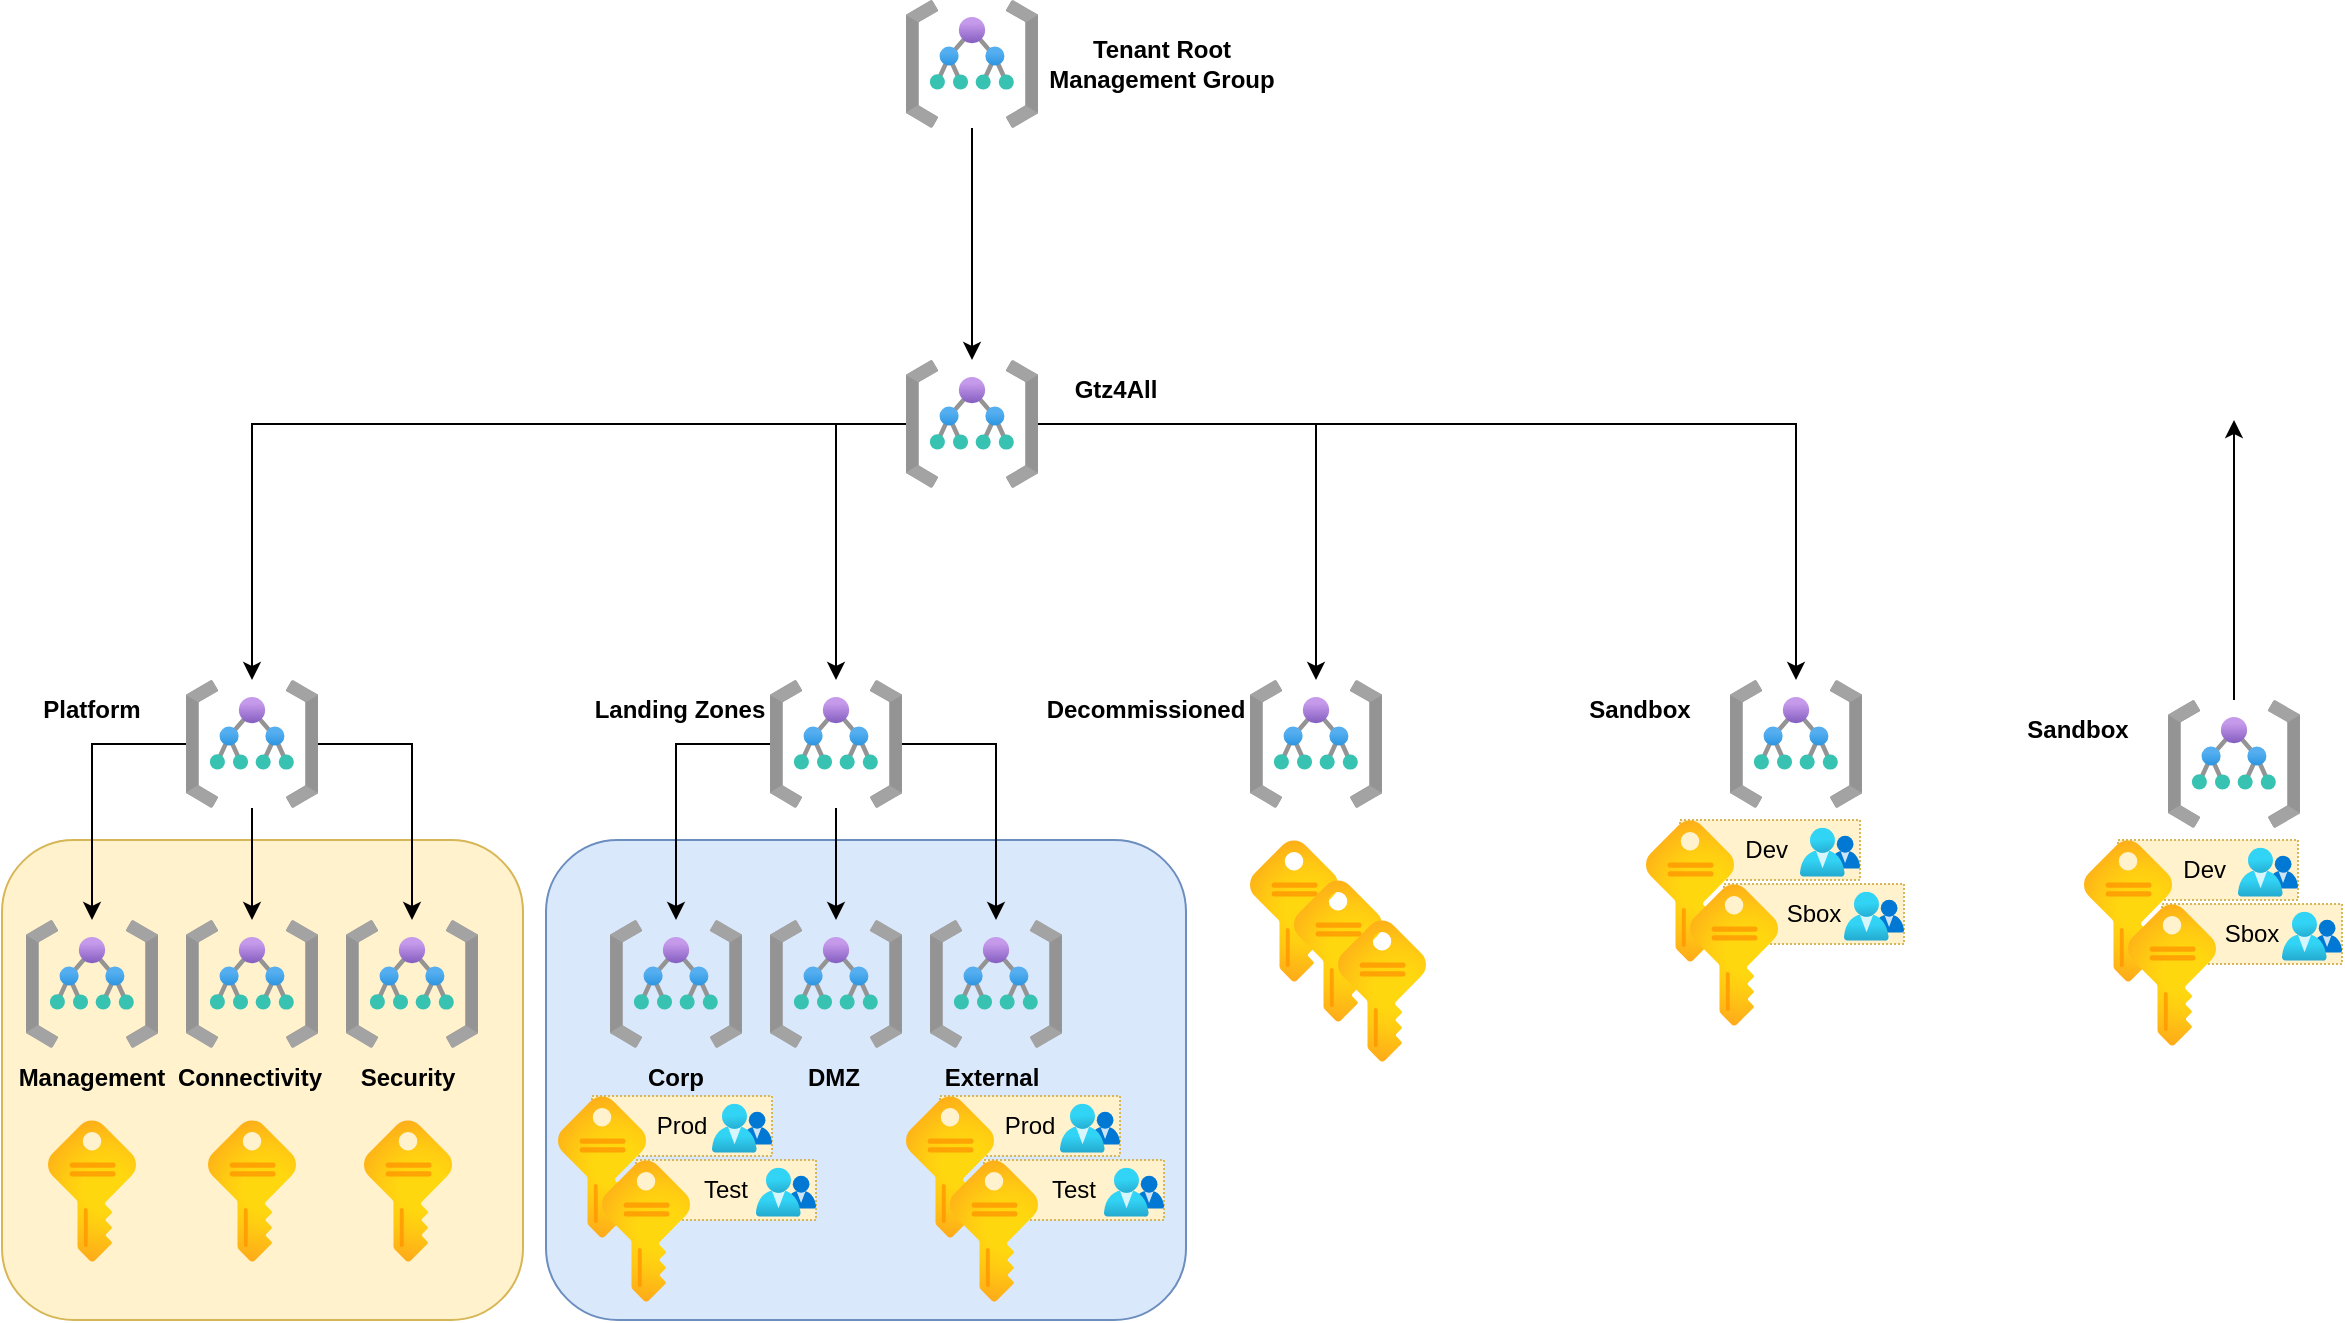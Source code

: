 <mxfile version="24.0.2" type="github">
  <diagram id="FfINFIaC6GgeIE6CcGzY" name="Page-1">
    <mxGraphModel dx="1434" dy="940" grid="1" gridSize="10" guides="1" tooltips="1" connect="1" arrows="1" fold="1" page="1" pageScale="1" pageWidth="3600" pageHeight="2400" math="0" shadow="0">
      <root>
        <mxCell id="0" />
        <mxCell id="1" parent="0" />
        <mxCell id="VH4T3LfD6t6ZyNMmkm9G-38" value="" style="rounded=1;whiteSpace=wrap;html=1;fillColor=#dae8fc;strokeColor=#6c8ebf;" parent="1" vertex="1">
          <mxGeometry x="390" y="460" width="320" height="240" as="geometry" />
        </mxCell>
        <mxCell id="VH4T3LfD6t6ZyNMmkm9G-31" value="" style="rounded=1;whiteSpace=wrap;html=1;fillColor=#fff2cc;strokeColor=#d6b656;" parent="1" vertex="1">
          <mxGeometry x="118" y="460" width="260.5" height="240" as="geometry" />
        </mxCell>
        <mxCell id="VH4T3LfD6t6ZyNMmkm9G-12" style="edgeStyle=orthogonalEdgeStyle;rounded=0;orthogonalLoop=1;jettySize=auto;html=1;" parent="1" source="VH4T3LfD6t6ZyNMmkm9G-1" target="VH4T3LfD6t6ZyNMmkm9G-4" edge="1">
          <mxGeometry relative="1" as="geometry" />
        </mxCell>
        <mxCell id="VH4T3LfD6t6ZyNMmkm9G-1" value="" style="aspect=fixed;html=1;points=[];align=center;image;fontSize=12;image=img/lib/azure2/general/Management_Groups.svg;" parent="1" vertex="1">
          <mxGeometry x="570" y="40" width="66" height="64" as="geometry" />
        </mxCell>
        <mxCell id="VH4T3LfD6t6ZyNMmkm9G-3" value="" style="aspect=fixed;html=1;points=[];align=center;image;fontSize=12;image=img/lib/azure2/general/Subscriptions.svg;" parent="1" vertex="1">
          <mxGeometry x="141" y="600" width="44" height="71" as="geometry" />
        </mxCell>
        <mxCell id="VH4T3LfD6t6ZyNMmkm9G-13" style="edgeStyle=orthogonalEdgeStyle;rounded=0;orthogonalLoop=1;jettySize=auto;html=1;" parent="1" source="VH4T3LfD6t6ZyNMmkm9G-4" target="VH4T3LfD6t6ZyNMmkm9G-5" edge="1">
          <mxGeometry relative="1" as="geometry" />
        </mxCell>
        <mxCell id="VH4T3LfD6t6ZyNMmkm9G-14" style="edgeStyle=orthogonalEdgeStyle;rounded=0;orthogonalLoop=1;jettySize=auto;html=1;" parent="1" source="VH4T3LfD6t6ZyNMmkm9G-4" target="VH4T3LfD6t6ZyNMmkm9G-6" edge="1">
          <mxGeometry relative="1" as="geometry" />
        </mxCell>
        <mxCell id="VH4T3LfD6t6ZyNMmkm9G-15" style="edgeStyle=orthogonalEdgeStyle;rounded=0;orthogonalLoop=1;jettySize=auto;html=1;" parent="1" source="VH4T3LfD6t6ZyNMmkm9G-4" target="VH4T3LfD6t6ZyNMmkm9G-7" edge="1">
          <mxGeometry relative="1" as="geometry" />
        </mxCell>
        <mxCell id="VH4T3LfD6t6ZyNMmkm9G-16" style="edgeStyle=orthogonalEdgeStyle;rounded=0;orthogonalLoop=1;jettySize=auto;html=1;" parent="1" source="VH4T3LfD6t6ZyNMmkm9G-4" target="VH4T3LfD6t6ZyNMmkm9G-8" edge="1">
          <mxGeometry relative="1" as="geometry" />
        </mxCell>
        <mxCell id="VH4T3LfD6t6ZyNMmkm9G-4" value="" style="aspect=fixed;html=1;points=[];align=center;image;fontSize=12;image=img/lib/azure2/general/Management_Groups.svg;" parent="1" vertex="1">
          <mxGeometry x="570" y="220" width="66" height="64" as="geometry" />
        </mxCell>
        <mxCell id="VH4T3LfD6t6ZyNMmkm9G-32" style="edgeStyle=orthogonalEdgeStyle;rounded=0;orthogonalLoop=1;jettySize=auto;html=1;" parent="1" source="VH4T3LfD6t6ZyNMmkm9G-5" target="VH4T3LfD6t6ZyNMmkm9G-9" edge="1">
          <mxGeometry relative="1" as="geometry" />
        </mxCell>
        <mxCell id="VH4T3LfD6t6ZyNMmkm9G-33" style="edgeStyle=orthogonalEdgeStyle;rounded=0;orthogonalLoop=1;jettySize=auto;html=1;" parent="1" source="VH4T3LfD6t6ZyNMmkm9G-5" target="VH4T3LfD6t6ZyNMmkm9G-10" edge="1">
          <mxGeometry relative="1" as="geometry" />
        </mxCell>
        <mxCell id="VH4T3LfD6t6ZyNMmkm9G-34" style="edgeStyle=orthogonalEdgeStyle;rounded=0;orthogonalLoop=1;jettySize=auto;html=1;" parent="1" source="VH4T3LfD6t6ZyNMmkm9G-5" target="VH4T3LfD6t6ZyNMmkm9G-11" edge="1">
          <mxGeometry relative="1" as="geometry" />
        </mxCell>
        <mxCell id="VH4T3LfD6t6ZyNMmkm9G-5" value="" style="aspect=fixed;html=1;points=[];align=center;image;fontSize=12;image=img/lib/azure2/general/Management_Groups.svg;" parent="1" vertex="1">
          <mxGeometry x="210" y="380" width="66" height="64" as="geometry" />
        </mxCell>
        <mxCell id="VH4T3LfD6t6ZyNMmkm9G-35" style="edgeStyle=orthogonalEdgeStyle;rounded=0;orthogonalLoop=1;jettySize=auto;html=1;" parent="1" source="VH4T3LfD6t6ZyNMmkm9G-6" target="VH4T3LfD6t6ZyNMmkm9G-23" edge="1">
          <mxGeometry relative="1" as="geometry" />
        </mxCell>
        <mxCell id="VH4T3LfD6t6ZyNMmkm9G-36" style="edgeStyle=orthogonalEdgeStyle;rounded=0;orthogonalLoop=1;jettySize=auto;html=1;" parent="1" source="VH4T3LfD6t6ZyNMmkm9G-6" target="VH4T3LfD6t6ZyNMmkm9G-25" edge="1">
          <mxGeometry relative="1" as="geometry" />
        </mxCell>
        <mxCell id="VH4T3LfD6t6ZyNMmkm9G-37" style="edgeStyle=orthogonalEdgeStyle;rounded=0;orthogonalLoop=1;jettySize=auto;html=1;" parent="1" source="VH4T3LfD6t6ZyNMmkm9G-6" target="VH4T3LfD6t6ZyNMmkm9G-24" edge="1">
          <mxGeometry relative="1" as="geometry" />
        </mxCell>
        <mxCell id="VH4T3LfD6t6ZyNMmkm9G-6" value="" style="aspect=fixed;html=1;points=[];align=center;image;fontSize=12;image=img/lib/azure2/general/Management_Groups.svg;" parent="1" vertex="1">
          <mxGeometry x="502" y="380" width="66" height="64" as="geometry" />
        </mxCell>
        <mxCell id="VH4T3LfD6t6ZyNMmkm9G-7" value="" style="aspect=fixed;html=1;points=[];align=center;image;fontSize=12;image=img/lib/azure2/general/Management_Groups.svg;" parent="1" vertex="1">
          <mxGeometry x="742" y="380" width="66" height="64" as="geometry" />
        </mxCell>
        <mxCell id="VH4T3LfD6t6ZyNMmkm9G-8" value="" style="aspect=fixed;html=1;points=[];align=center;image;fontSize=12;image=img/lib/azure2/general/Management_Groups.svg;" parent="1" vertex="1">
          <mxGeometry x="982" y="380" width="66" height="64" as="geometry" />
        </mxCell>
        <mxCell id="VH4T3LfD6t6ZyNMmkm9G-9" value="" style="aspect=fixed;html=1;points=[];align=center;image;fontSize=12;image=img/lib/azure2/general/Management_Groups.svg;" parent="1" vertex="1">
          <mxGeometry x="130" y="500" width="66" height="64" as="geometry" />
        </mxCell>
        <mxCell id="VH4T3LfD6t6ZyNMmkm9G-10" value="" style="aspect=fixed;html=1;points=[];align=center;image;fontSize=12;image=img/lib/azure2/general/Management_Groups.svg;" parent="1" vertex="1">
          <mxGeometry x="210" y="500" width="66" height="64" as="geometry" />
        </mxCell>
        <mxCell id="VH4T3LfD6t6ZyNMmkm9G-11" value="" style="aspect=fixed;html=1;points=[];align=center;image;fontSize=12;image=img/lib/azure2/general/Management_Groups.svg;" parent="1" vertex="1">
          <mxGeometry x="290" y="500" width="66" height="64" as="geometry" />
        </mxCell>
        <mxCell id="VH4T3LfD6t6ZyNMmkm9G-17" value="Management" style="text;html=1;strokeColor=none;fillColor=none;align=center;verticalAlign=middle;whiteSpace=wrap;rounded=0;fontStyle=1" parent="1" vertex="1">
          <mxGeometry x="118" y="564" width="90" height="30" as="geometry" />
        </mxCell>
        <mxCell id="VH4T3LfD6t6ZyNMmkm9G-18" value="Connectivity" style="text;html=1;strokeColor=none;fillColor=none;align=center;verticalAlign=middle;whiteSpace=wrap;rounded=0;fontStyle=1" parent="1" vertex="1">
          <mxGeometry x="197" y="564" width="90" height="30" as="geometry" />
        </mxCell>
        <mxCell id="VH4T3LfD6t6ZyNMmkm9G-19" value="Security" style="text;html=1;strokeColor=none;fillColor=none;align=center;verticalAlign=middle;whiteSpace=wrap;rounded=0;fontStyle=1" parent="1" vertex="1">
          <mxGeometry x="276" y="564" width="90" height="30" as="geometry" />
        </mxCell>
        <mxCell id="VH4T3LfD6t6ZyNMmkm9G-20" value="" style="aspect=fixed;html=1;points=[];align=center;image;fontSize=12;image=img/lib/azure2/general/Subscriptions.svg;" parent="1" vertex="1">
          <mxGeometry x="221" y="600" width="44" height="71" as="geometry" />
        </mxCell>
        <mxCell id="VH4T3LfD6t6ZyNMmkm9G-21" value="" style="aspect=fixed;html=1;points=[];align=center;image;fontSize=12;image=img/lib/azure2/general/Subscriptions.svg;" parent="1" vertex="1">
          <mxGeometry x="299" y="600" width="44" height="71" as="geometry" />
        </mxCell>
        <mxCell id="VH4T3LfD6t6ZyNMmkm9G-23" value="" style="aspect=fixed;html=1;points=[];align=center;image;fontSize=12;image=img/lib/azure2/general/Management_Groups.svg;" parent="1" vertex="1">
          <mxGeometry x="422" y="500" width="66" height="64" as="geometry" />
        </mxCell>
        <mxCell id="VH4T3LfD6t6ZyNMmkm9G-24" value="" style="aspect=fixed;html=1;points=[];align=center;image;fontSize=12;image=img/lib/azure2/general/Management_Groups.svg;" parent="1" vertex="1">
          <mxGeometry x="502" y="500" width="66" height="64" as="geometry" />
        </mxCell>
        <mxCell id="VH4T3LfD6t6ZyNMmkm9G-25" value="" style="aspect=fixed;html=1;points=[];align=center;image;fontSize=12;image=img/lib/azure2/general/Management_Groups.svg;" parent="1" vertex="1">
          <mxGeometry x="582" y="500" width="66" height="64" as="geometry" />
        </mxCell>
        <mxCell id="VH4T3LfD6t6ZyNMmkm9G-26" value="Corp" style="text;html=1;strokeColor=none;fillColor=none;align=center;verticalAlign=middle;whiteSpace=wrap;rounded=0;fontStyle=1" parent="1" vertex="1">
          <mxGeometry x="410" y="564" width="90" height="30" as="geometry" />
        </mxCell>
        <mxCell id="VH4T3LfD6t6ZyNMmkm9G-27" value="DMZ" style="text;html=1;strokeColor=none;fillColor=none;align=center;verticalAlign=middle;whiteSpace=wrap;rounded=0;fontStyle=1" parent="1" vertex="1">
          <mxGeometry x="489" y="564" width="90" height="30" as="geometry" />
        </mxCell>
        <mxCell id="VH4T3LfD6t6ZyNMmkm9G-28" value="External" style="text;html=1;strokeColor=none;fillColor=none;align=center;verticalAlign=middle;whiteSpace=wrap;rounded=0;fontStyle=1" parent="1" vertex="1">
          <mxGeometry x="568" y="564" width="90" height="30" as="geometry" />
        </mxCell>
        <mxCell id="VH4T3LfD6t6ZyNMmkm9G-39" value="" style="aspect=fixed;html=1;points=[];align=center;image;fontSize=12;image=img/lib/azure2/general/Subscriptions.svg;" parent="1" vertex="1">
          <mxGeometry x="742" y="460" width="44" height="71" as="geometry" />
        </mxCell>
        <mxCell id="VH4T3LfD6t6ZyNMmkm9G-40" value="" style="aspect=fixed;html=1;points=[];align=center;image;fontSize=12;image=img/lib/azure2/general/Subscriptions.svg;" parent="1" vertex="1">
          <mxGeometry x="764" y="480" width="44" height="71" as="geometry" />
        </mxCell>
        <mxCell id="VH4T3LfD6t6ZyNMmkm9G-41" value="" style="aspect=fixed;html=1;points=[];align=center;image;fontSize=12;image=img/lib/azure2/general/Subscriptions.svg;" parent="1" vertex="1">
          <mxGeometry x="786" y="500" width="44" height="71" as="geometry" />
        </mxCell>
        <mxCell id="VH4T3LfD6t6ZyNMmkm9G-45" value="Platform" style="text;html=1;strokeColor=none;fillColor=none;align=center;verticalAlign=middle;whiteSpace=wrap;rounded=0;fontStyle=1" parent="1" vertex="1">
          <mxGeometry x="118" y="380" width="90" height="30" as="geometry" />
        </mxCell>
        <mxCell id="VH4T3LfD6t6ZyNMmkm9G-46" value="Landing Zones" style="text;html=1;strokeColor=none;fillColor=none;align=center;verticalAlign=middle;whiteSpace=wrap;rounded=0;fontStyle=1" parent="1" vertex="1">
          <mxGeometry x="412" y="380" width="90" height="30" as="geometry" />
        </mxCell>
        <mxCell id="VH4T3LfD6t6ZyNMmkm9G-47" value="Decommissioned" style="text;html=1;strokeColor=none;fillColor=none;align=center;verticalAlign=middle;whiteSpace=wrap;rounded=0;fontStyle=1" parent="1" vertex="1">
          <mxGeometry x="645" y="380" width="90" height="30" as="geometry" />
        </mxCell>
        <mxCell id="VH4T3LfD6t6ZyNMmkm9G-48" value="Sandbox" style="text;html=1;strokeColor=none;fillColor=none;align=center;verticalAlign=middle;whiteSpace=wrap;rounded=0;fontStyle=1" parent="1" vertex="1">
          <mxGeometry x="892" y="380" width="90" height="30" as="geometry" />
        </mxCell>
        <mxCell id="VH4T3LfD6t6ZyNMmkm9G-49" value="Gtz4All" style="text;html=1;strokeColor=none;fillColor=none;align=center;verticalAlign=middle;whiteSpace=wrap;rounded=0;fontStyle=1" parent="1" vertex="1">
          <mxGeometry x="630" y="220" width="90" height="30" as="geometry" />
        </mxCell>
        <mxCell id="VH4T3LfD6t6ZyNMmkm9G-50" value="Tenant Root Management Group" style="text;html=1;strokeColor=none;fillColor=none;align=center;verticalAlign=middle;whiteSpace=wrap;rounded=0;fontStyle=1" parent="1" vertex="1">
          <mxGeometry x="636" y="57" width="124" height="30" as="geometry" />
        </mxCell>
        <mxCell id="VH4T3LfD6t6ZyNMmkm9G-51" value="Prod" style="text;html=1;strokeColor=#d6b656;fillColor=#fff2cc;align=center;verticalAlign=middle;whiteSpace=wrap;rounded=0;fontStyle=0;dashed=1;dashPattern=1 1;" parent="1" vertex="1">
          <mxGeometry x="413" y="588" width="90" height="30" as="geometry" />
        </mxCell>
        <mxCell id="VH4T3LfD6t6ZyNMmkm9G-52" value="" style="aspect=fixed;html=1;points=[];align=center;image;fontSize=12;image=img/lib/azure2/identity/Groups.svg;" parent="1" vertex="1">
          <mxGeometry x="473" y="591.76" width="30" height="24.71" as="geometry" />
        </mxCell>
        <mxCell id="VH4T3LfD6t6ZyNMmkm9G-22" value="" style="aspect=fixed;html=1;points=[];align=center;image;fontSize=12;image=img/lib/azure2/general/Subscriptions.svg;" parent="1" vertex="1">
          <mxGeometry x="396" y="588" width="44" height="71" as="geometry" />
        </mxCell>
        <mxCell id="VH4T3LfD6t6ZyNMmkm9G-57" value="Test" style="text;html=1;strokeColor=#d6b656;fillColor=#fff2cc;align=center;verticalAlign=middle;whiteSpace=wrap;rounded=0;fontStyle=0;dashed=1;dashPattern=1 1;" parent="1" vertex="1">
          <mxGeometry x="435" y="620" width="90" height="30" as="geometry" />
        </mxCell>
        <mxCell id="VH4T3LfD6t6ZyNMmkm9G-58" value="" style="aspect=fixed;html=1;points=[];align=center;image;fontSize=12;image=img/lib/azure2/identity/Groups.svg;" parent="1" vertex="1">
          <mxGeometry x="495" y="623.76" width="30" height="24.71" as="geometry" />
        </mxCell>
        <mxCell id="VH4T3LfD6t6ZyNMmkm9G-59" value="" style="aspect=fixed;html=1;points=[];align=center;image;fontSize=12;image=img/lib/azure2/general/Subscriptions.svg;" parent="1" vertex="1">
          <mxGeometry x="418" y="620" width="44" height="71" as="geometry" />
        </mxCell>
        <mxCell id="VH4T3LfD6t6ZyNMmkm9G-63" value="Prod" style="text;html=1;strokeColor=#d6b656;fillColor=#fff2cc;align=center;verticalAlign=middle;whiteSpace=wrap;rounded=0;fontStyle=0;dashed=1;dashPattern=1 1;" parent="1" vertex="1">
          <mxGeometry x="587" y="588" width="90" height="30" as="geometry" />
        </mxCell>
        <mxCell id="VH4T3LfD6t6ZyNMmkm9G-64" value="" style="aspect=fixed;html=1;points=[];align=center;image;fontSize=12;image=img/lib/azure2/identity/Groups.svg;" parent="1" vertex="1">
          <mxGeometry x="647" y="591.76" width="30" height="24.71" as="geometry" />
        </mxCell>
        <mxCell id="VH4T3LfD6t6ZyNMmkm9G-65" value="" style="aspect=fixed;html=1;points=[];align=center;image;fontSize=12;image=img/lib/azure2/general/Subscriptions.svg;" parent="1" vertex="1">
          <mxGeometry x="570" y="588" width="44" height="71" as="geometry" />
        </mxCell>
        <mxCell id="VH4T3LfD6t6ZyNMmkm9G-66" value="Test" style="text;html=1;strokeColor=#d6b656;fillColor=#fff2cc;align=center;verticalAlign=middle;whiteSpace=wrap;rounded=0;fontStyle=0;dashed=1;dashPattern=1 1;" parent="1" vertex="1">
          <mxGeometry x="609" y="620" width="90" height="30" as="geometry" />
        </mxCell>
        <mxCell id="VH4T3LfD6t6ZyNMmkm9G-67" value="" style="aspect=fixed;html=1;points=[];align=center;image;fontSize=12;image=img/lib/azure2/identity/Groups.svg;" parent="1" vertex="1">
          <mxGeometry x="669" y="623.76" width="30" height="24.71" as="geometry" />
        </mxCell>
        <mxCell id="VH4T3LfD6t6ZyNMmkm9G-68" value="" style="aspect=fixed;html=1;points=[];align=center;image;fontSize=12;image=img/lib/azure2/general/Subscriptions.svg;" parent="1" vertex="1">
          <mxGeometry x="592" y="620" width="44" height="71" as="geometry" />
        </mxCell>
        <mxCell id="VH4T3LfD6t6ZyNMmkm9G-69" value="Dev&amp;nbsp;" style="text;html=1;strokeColor=#d6b656;fillColor=#fff2cc;align=center;verticalAlign=middle;whiteSpace=wrap;rounded=0;fontStyle=0;dashed=1;dashPattern=1 1;" parent="1" vertex="1">
          <mxGeometry x="957" y="450" width="90" height="30" as="geometry" />
        </mxCell>
        <mxCell id="VH4T3LfD6t6ZyNMmkm9G-70" value="" style="aspect=fixed;html=1;points=[];align=center;image;fontSize=12;image=img/lib/azure2/identity/Groups.svg;" parent="1" vertex="1">
          <mxGeometry x="1017" y="453.76" width="30" height="24.71" as="geometry" />
        </mxCell>
        <mxCell id="VH4T3LfD6t6ZyNMmkm9G-71" value="" style="aspect=fixed;html=1;points=[];align=center;image;fontSize=12;image=img/lib/azure2/general/Subscriptions.svg;" parent="1" vertex="1">
          <mxGeometry x="940" y="450" width="44" height="71" as="geometry" />
        </mxCell>
        <mxCell id="VH4T3LfD6t6ZyNMmkm9G-72" value="Sbox" style="text;html=1;strokeColor=#d6b656;fillColor=#fff2cc;align=center;verticalAlign=middle;whiteSpace=wrap;rounded=0;fontStyle=0;dashed=1;dashPattern=1 1;" parent="1" vertex="1">
          <mxGeometry x="979" y="482" width="90" height="30" as="geometry" />
        </mxCell>
        <mxCell id="VH4T3LfD6t6ZyNMmkm9G-73" value="" style="aspect=fixed;html=1;points=[];align=center;image;fontSize=12;image=img/lib/azure2/identity/Groups.svg;" parent="1" vertex="1">
          <mxGeometry x="1039" y="485.76" width="30" height="24.71" as="geometry" />
        </mxCell>
        <mxCell id="VH4T3LfD6t6ZyNMmkm9G-74" value="" style="aspect=fixed;html=1;points=[];align=center;image;fontSize=12;image=img/lib/azure2/general/Subscriptions.svg;" parent="1" vertex="1">
          <mxGeometry x="962" y="482" width="44" height="71" as="geometry" />
        </mxCell>
        <mxCell id="jBEAdHfHlLtRoj3dkvwA-9" style="edgeStyle=orthogonalEdgeStyle;rounded=0;orthogonalLoop=1;jettySize=auto;html=1;" edge="1" parent="1" source="jBEAdHfHlLtRoj3dkvwA-1">
          <mxGeometry relative="1" as="geometry">
            <mxPoint x="1234" y="250" as="targetPoint" />
          </mxGeometry>
        </mxCell>
        <mxCell id="jBEAdHfHlLtRoj3dkvwA-1" value="" style="aspect=fixed;html=1;points=[];align=center;image;fontSize=12;image=img/lib/azure2/general/Management_Groups.svg;" vertex="1" parent="1">
          <mxGeometry x="1201" y="390" width="66" height="64" as="geometry" />
        </mxCell>
        <mxCell id="jBEAdHfHlLtRoj3dkvwA-2" value="Sandbox" style="text;html=1;strokeColor=none;fillColor=none;align=center;verticalAlign=middle;whiteSpace=wrap;rounded=0;fontStyle=1" vertex="1" parent="1">
          <mxGeometry x="1111" y="390" width="90" height="30" as="geometry" />
        </mxCell>
        <mxCell id="jBEAdHfHlLtRoj3dkvwA-3" value="Dev&amp;nbsp;" style="text;html=1;strokeColor=#d6b656;fillColor=#fff2cc;align=center;verticalAlign=middle;whiteSpace=wrap;rounded=0;fontStyle=0;dashed=1;dashPattern=1 1;" vertex="1" parent="1">
          <mxGeometry x="1176" y="460" width="90" height="30" as="geometry" />
        </mxCell>
        <mxCell id="jBEAdHfHlLtRoj3dkvwA-4" value="" style="aspect=fixed;html=1;points=[];align=center;image;fontSize=12;image=img/lib/azure2/identity/Groups.svg;" vertex="1" parent="1">
          <mxGeometry x="1236" y="463.76" width="30" height="24.71" as="geometry" />
        </mxCell>
        <mxCell id="jBEAdHfHlLtRoj3dkvwA-5" value="" style="aspect=fixed;html=1;points=[];align=center;image;fontSize=12;image=img/lib/azure2/general/Subscriptions.svg;" vertex="1" parent="1">
          <mxGeometry x="1159" y="460" width="44" height="71" as="geometry" />
        </mxCell>
        <mxCell id="jBEAdHfHlLtRoj3dkvwA-6" value="Sbox" style="text;html=1;strokeColor=#d6b656;fillColor=#fff2cc;align=center;verticalAlign=middle;whiteSpace=wrap;rounded=0;fontStyle=0;dashed=1;dashPattern=1 1;" vertex="1" parent="1">
          <mxGeometry x="1198" y="492" width="90" height="30" as="geometry" />
        </mxCell>
        <mxCell id="jBEAdHfHlLtRoj3dkvwA-7" value="" style="aspect=fixed;html=1;points=[];align=center;image;fontSize=12;image=img/lib/azure2/identity/Groups.svg;" vertex="1" parent="1">
          <mxGeometry x="1258" y="495.76" width="30" height="24.71" as="geometry" />
        </mxCell>
        <mxCell id="jBEAdHfHlLtRoj3dkvwA-8" value="" style="aspect=fixed;html=1;points=[];align=center;image;fontSize=12;image=img/lib/azure2/general/Subscriptions.svg;" vertex="1" parent="1">
          <mxGeometry x="1181" y="492" width="44" height="71" as="geometry" />
        </mxCell>
      </root>
    </mxGraphModel>
  </diagram>
</mxfile>
